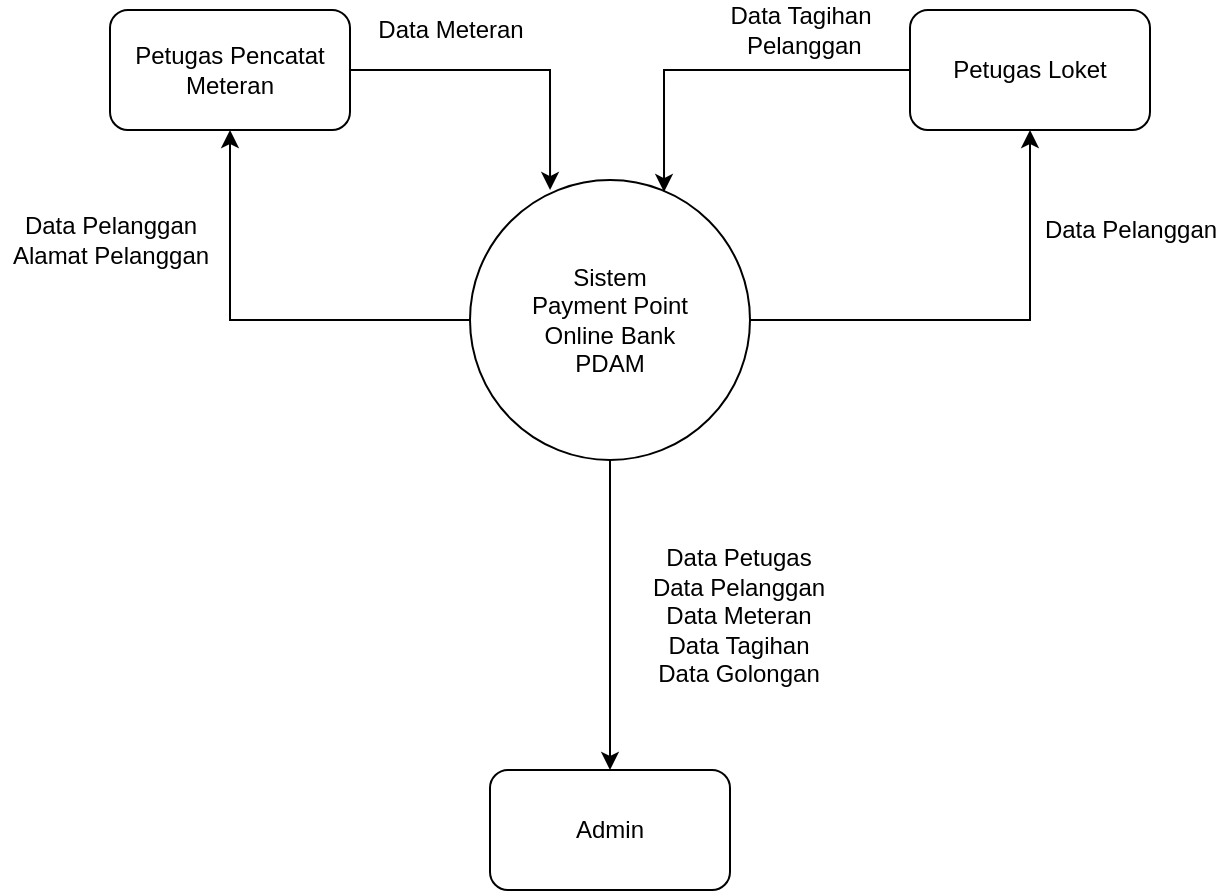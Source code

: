 <mxfile version="16.4.5" type="github"><diagram id="uMM3siVCVbOM3F6NofLO" name="Page-1"><mxGraphModel dx="920" dy="485" grid="1" gridSize="10" guides="1" tooltips="1" connect="1" arrows="1" fold="1" page="1" pageScale="1" pageWidth="827" pageHeight="1169" math="0" shadow="0"><root><mxCell id="0"/><mxCell id="1" parent="0"/><mxCell id="G_zQhxTGkbJwU_GFwThP-1" style="edgeStyle=orthogonalEdgeStyle;rounded=0;orthogonalLoop=1;jettySize=auto;html=1;exitX=0;exitY=0.5;exitDx=0;exitDy=0;entryX=0.5;entryY=1;entryDx=0;entryDy=0;" edge="1" parent="1" source="G_zQhxTGkbJwU_GFwThP-4" target="G_zQhxTGkbJwU_GFwThP-8"><mxGeometry relative="1" as="geometry"/></mxCell><mxCell id="G_zQhxTGkbJwU_GFwThP-2" style="edgeStyle=orthogonalEdgeStyle;rounded=0;orthogonalLoop=1;jettySize=auto;html=1;exitX=1;exitY=0.5;exitDx=0;exitDy=0;entryX=0.5;entryY=1;entryDx=0;entryDy=0;" edge="1" parent="1" source="G_zQhxTGkbJwU_GFwThP-4" target="G_zQhxTGkbJwU_GFwThP-6"><mxGeometry relative="1" as="geometry"/></mxCell><mxCell id="G_zQhxTGkbJwU_GFwThP-3" style="edgeStyle=orthogonalEdgeStyle;rounded=0;orthogonalLoop=1;jettySize=auto;html=1;exitX=0.5;exitY=1;exitDx=0;exitDy=0;entryX=0.5;entryY=0;entryDx=0;entryDy=0;" edge="1" parent="1" source="G_zQhxTGkbJwU_GFwThP-4" target="G_zQhxTGkbJwU_GFwThP-9"><mxGeometry relative="1" as="geometry"/></mxCell><mxCell id="G_zQhxTGkbJwU_GFwThP-4" value="Sistem&lt;br&gt;&lt;div&gt;Payment Point &lt;br&gt;&lt;/div&gt;&lt;div&gt;Online Bank&lt;/div&gt;&lt;div&gt;PDAM&lt;br&gt;&lt;/div&gt;" style="ellipse;whiteSpace=wrap;html=1;aspect=fixed;" vertex="1" parent="1"><mxGeometry x="330" y="230" width="140" height="140" as="geometry"/></mxCell><mxCell id="G_zQhxTGkbJwU_GFwThP-5" style="edgeStyle=orthogonalEdgeStyle;rounded=0;orthogonalLoop=1;jettySize=auto;html=1;exitX=0;exitY=0.5;exitDx=0;exitDy=0;entryX=0.693;entryY=0.043;entryDx=0;entryDy=0;entryPerimeter=0;" edge="1" parent="1" source="G_zQhxTGkbJwU_GFwThP-6" target="G_zQhxTGkbJwU_GFwThP-4"><mxGeometry relative="1" as="geometry"/></mxCell><mxCell id="G_zQhxTGkbJwU_GFwThP-6" value="Petugas Loket" style="rounded=1;whiteSpace=wrap;html=1;" vertex="1" parent="1"><mxGeometry x="550" y="145" width="120" height="60" as="geometry"/></mxCell><mxCell id="G_zQhxTGkbJwU_GFwThP-7" style="edgeStyle=orthogonalEdgeStyle;rounded=0;orthogonalLoop=1;jettySize=auto;html=1;exitX=1;exitY=0.5;exitDx=0;exitDy=0;entryX=0.286;entryY=0.036;entryDx=0;entryDy=0;entryPerimeter=0;" edge="1" parent="1" source="G_zQhxTGkbJwU_GFwThP-8" target="G_zQhxTGkbJwU_GFwThP-4"><mxGeometry relative="1" as="geometry"/></mxCell><mxCell id="G_zQhxTGkbJwU_GFwThP-8" value="Petugas Pencatat&lt;br&gt;Meteran" style="rounded=1;whiteSpace=wrap;html=1;" vertex="1" parent="1"><mxGeometry x="150" y="145" width="120" height="60" as="geometry"/></mxCell><mxCell id="G_zQhxTGkbJwU_GFwThP-9" value="Admin" style="rounded=1;whiteSpace=wrap;html=1;" vertex="1" parent="1"><mxGeometry x="340" y="525" width="120" height="60" as="geometry"/></mxCell><mxCell id="G_zQhxTGkbJwU_GFwThP-10" value="&lt;div&gt;Data Pelanggan&lt;/div&gt;&lt;div&gt;Alamat Pelanggan&lt;br&gt;&lt;/div&gt;" style="text;html=1;align=center;verticalAlign=middle;resizable=0;points=[];autosize=1;strokeColor=none;fillColor=none;" vertex="1" parent="1"><mxGeometry x="95" y="245" width="110" height="30" as="geometry"/></mxCell><mxCell id="G_zQhxTGkbJwU_GFwThP-11" value="Data Meteran" style="text;html=1;align=center;verticalAlign=middle;resizable=0;points=[];autosize=1;strokeColor=none;fillColor=none;" vertex="1" parent="1"><mxGeometry x="275" y="145" width="90" height="20" as="geometry"/></mxCell><mxCell id="G_zQhxTGkbJwU_GFwThP-12" value="Data Pelanggan" style="text;html=1;align=center;verticalAlign=middle;resizable=0;points=[];autosize=1;strokeColor=none;fillColor=none;" vertex="1" parent="1"><mxGeometry x="610" y="245" width="100" height="20" as="geometry"/></mxCell><mxCell id="G_zQhxTGkbJwU_GFwThP-13" value="&lt;div&gt;Data Tagihan&lt;/div&gt;&lt;div&gt;&amp;nbsp;Pelanggan&lt;/div&gt;" style="text;html=1;align=center;verticalAlign=middle;resizable=0;points=[];autosize=1;strokeColor=none;fillColor=none;" vertex="1" parent="1"><mxGeometry x="450" y="140" width="90" height="30" as="geometry"/></mxCell><mxCell id="G_zQhxTGkbJwU_GFwThP-14" value="&lt;div&gt;Data Petugas&lt;br&gt;&lt;/div&gt;&lt;div&gt;Data Pelanggan&lt;/div&gt;&lt;div&gt;Data Meteran&lt;br&gt;&lt;/div&gt;&lt;div&gt;Data Tagihan&lt;/div&gt;&lt;div&gt;Data Golongan&lt;/div&gt;&lt;div&gt;&lt;br&gt;&lt;/div&gt;" style="text;html=1;align=center;verticalAlign=middle;resizable=0;points=[];autosize=1;strokeColor=none;fillColor=none;" vertex="1" parent="1"><mxGeometry x="414" y="410" width="100" height="90" as="geometry"/></mxCell></root></mxGraphModel></diagram></mxfile>
